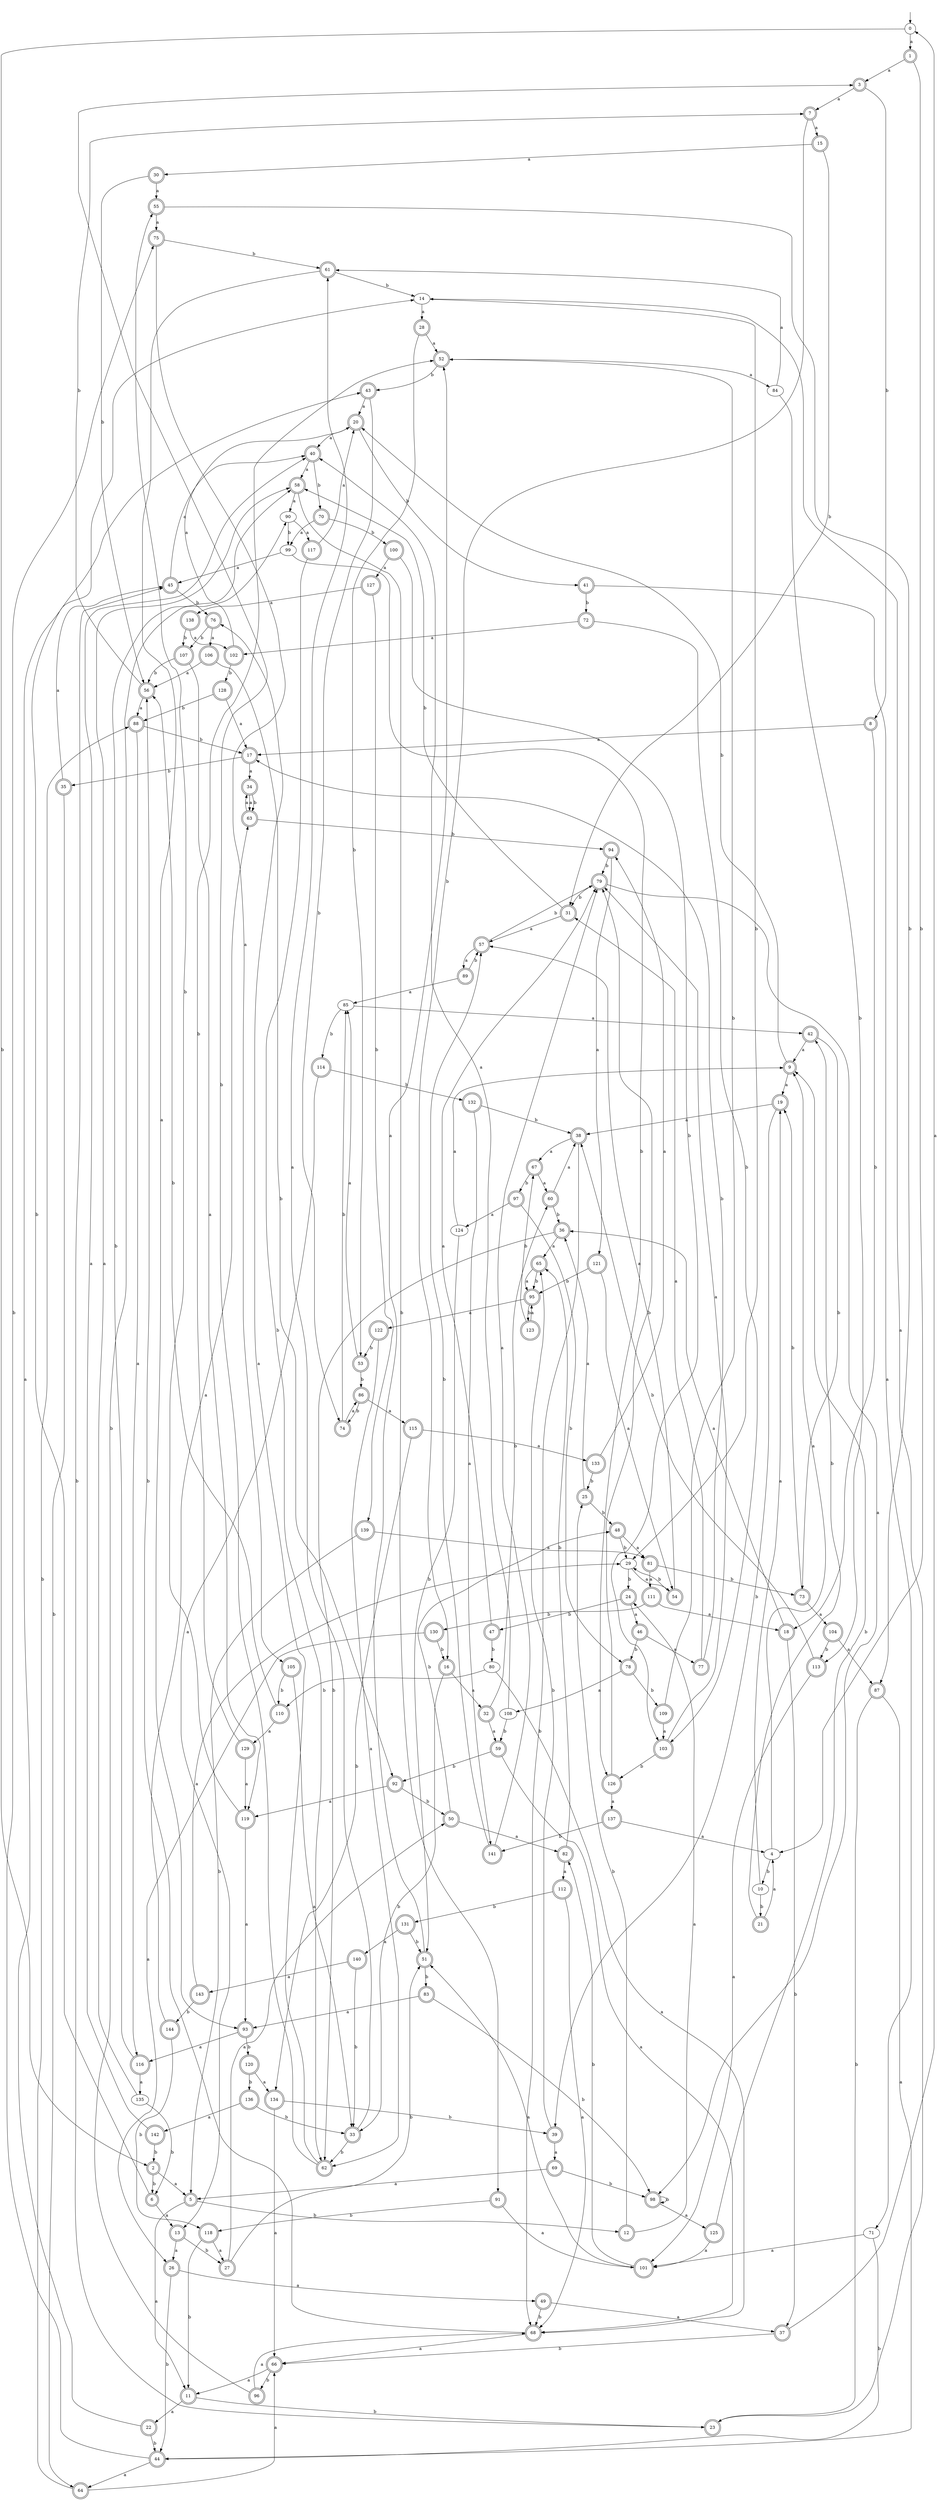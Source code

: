 digraph RandomDFA {
  __start0 [label="", shape=none];
  __start0 -> 0 [label=""];
  0 [shape=circle]
  0 -> 1 [label="a"]
  0 -> 2 [label="b"]
  1 [shape=doublecircle]
  1 -> 3 [label="a"]
  1 -> 4 [label="b"]
  2 [shape=doublecircle]
  2 -> 5 [label="a"]
  2 -> 6 [label="b"]
  3 [shape=doublecircle]
  3 -> 7 [label="a"]
  3 -> 8 [label="b"]
  4
  4 -> 9 [label="a"]
  4 -> 10 [label="b"]
  5 [shape=doublecircle]
  5 -> 11 [label="a"]
  5 -> 12 [label="b"]
  6 [shape=doublecircle]
  6 -> 13 [label="a"]
  6 -> 14 [label="b"]
  7 [shape=doublecircle]
  7 -> 15 [label="a"]
  7 -> 16 [label="b"]
  8 [shape=doublecircle]
  8 -> 17 [label="a"]
  8 -> 18 [label="b"]
  9 [shape=doublecircle]
  9 -> 19 [label="a"]
  9 -> 20 [label="b"]
  10
  10 -> 19 [label="a"]
  10 -> 21 [label="b"]
  11 [shape=doublecircle]
  11 -> 22 [label="a"]
  11 -> 23 [label="b"]
  12 [shape=doublecircle]
  12 -> 24 [label="a"]
  12 -> 25 [label="b"]
  13 [shape=doublecircle]
  13 -> 26 [label="a"]
  13 -> 27 [label="b"]
  14
  14 -> 28 [label="a"]
  14 -> 29 [label="b"]
  15 [shape=doublecircle]
  15 -> 30 [label="a"]
  15 -> 31 [label="b"]
  16 [shape=doublecircle]
  16 -> 32 [label="a"]
  16 -> 33 [label="b"]
  17 [shape=doublecircle]
  17 -> 34 [label="a"]
  17 -> 35 [label="b"]
  18 [shape=doublecircle]
  18 -> 36 [label="a"]
  18 -> 37 [label="b"]
  19 [shape=doublecircle]
  19 -> 38 [label="a"]
  19 -> 39 [label="b"]
  20 [shape=doublecircle]
  20 -> 40 [label="a"]
  20 -> 41 [label="b"]
  21 [shape=doublecircle]
  21 -> 4 [label="a"]
  21 -> 42 [label="b"]
  22 [shape=doublecircle]
  22 -> 43 [label="a"]
  22 -> 44 [label="b"]
  23 [shape=doublecircle]
  23 -> 14 [label="a"]
  23 -> 45 [label="b"]
  24 [shape=doublecircle]
  24 -> 46 [label="a"]
  24 -> 47 [label="b"]
  25 [shape=doublecircle]
  25 -> 36 [label="a"]
  25 -> 48 [label="b"]
  26 [shape=doublecircle]
  26 -> 49 [label="a"]
  26 -> 44 [label="b"]
  27 [shape=doublecircle]
  27 -> 50 [label="a"]
  27 -> 51 [label="b"]
  28 [shape=doublecircle]
  28 -> 52 [label="a"]
  28 -> 53 [label="b"]
  29
  29 -> 54 [label="a"]
  29 -> 24 [label="b"]
  30 [shape=doublecircle]
  30 -> 55 [label="a"]
  30 -> 56 [label="b"]
  31 [shape=doublecircle]
  31 -> 57 [label="a"]
  31 -> 58 [label="b"]
  32 [shape=doublecircle]
  32 -> 59 [label="a"]
  32 -> 60 [label="b"]
  33 [shape=doublecircle]
  33 -> 61 [label="a"]
  33 -> 62 [label="b"]
  34 [shape=doublecircle]
  34 -> 63 [label="a"]
  34 -> 63 [label="b"]
  35 [shape=doublecircle]
  35 -> 45 [label="a"]
  35 -> 64 [label="b"]
  36 [shape=doublecircle]
  36 -> 65 [label="a"]
  36 -> 62 [label="b"]
  37 [shape=doublecircle]
  37 -> 0 [label="a"]
  37 -> 66 [label="b"]
  38 [shape=doublecircle]
  38 -> 67 [label="a"]
  38 -> 68 [label="b"]
  39 [shape=doublecircle]
  39 -> 69 [label="a"]
  39 -> 65 [label="b"]
  40 [shape=doublecircle]
  40 -> 58 [label="a"]
  40 -> 70 [label="b"]
  41 [shape=doublecircle]
  41 -> 71 [label="a"]
  41 -> 72 [label="b"]
  42 [shape=doublecircle]
  42 -> 9 [label="a"]
  42 -> 73 [label="b"]
  43 [shape=doublecircle]
  43 -> 20 [label="a"]
  43 -> 74 [label="b"]
  44 [shape=doublecircle]
  44 -> 64 [label="a"]
  44 -> 75 [label="b"]
  45 [shape=doublecircle]
  45 -> 40 [label="a"]
  45 -> 76 [label="b"]
  46 [shape=doublecircle]
  46 -> 77 [label="a"]
  46 -> 78 [label="b"]
  47 [shape=doublecircle]
  47 -> 79 [label="a"]
  47 -> 80 [label="b"]
  48 [shape=doublecircle]
  48 -> 81 [label="a"]
  48 -> 29 [label="b"]
  49 [shape=doublecircle]
  49 -> 37 [label="a"]
  49 -> 68 [label="b"]
  50 [shape=doublecircle]
  50 -> 82 [label="a"]
  50 -> 48 [label="b"]
  51 [shape=doublecircle]
  51 -> 52 [label="a"]
  51 -> 83 [label="b"]
  52 [shape=doublecircle]
  52 -> 84 [label="a"]
  52 -> 43 [label="b"]
  53 [shape=doublecircle]
  53 -> 85 [label="a"]
  53 -> 86 [label="b"]
  54 [shape=doublecircle]
  54 -> 57 [label="a"]
  54 -> 29 [label="b"]
  55 [shape=doublecircle]
  55 -> 75 [label="a"]
  55 -> 87 [label="b"]
  56 [shape=doublecircle]
  56 -> 88 [label="a"]
  56 -> 7 [label="b"]
  57 [shape=doublecircle]
  57 -> 89 [label="a"]
  57 -> 79 [label="b"]
  58 [shape=doublecircle]
  58 -> 90 [label="a"]
  58 -> 91 [label="b"]
  59 [shape=doublecircle]
  59 -> 68 [label="a"]
  59 -> 92 [label="b"]
  60 [shape=doublecircle]
  60 -> 38 [label="a"]
  60 -> 36 [label="b"]
  61 [shape=doublecircle]
  61 -> 93 [label="a"]
  61 -> 14 [label="b"]
  62 [shape=doublecircle]
  62 -> 76 [label="a"]
  62 -> 3 [label="b"]
  63 [shape=doublecircle]
  63 -> 34 [label="a"]
  63 -> 94 [label="b"]
  64 [shape=doublecircle]
  64 -> 66 [label="a"]
  64 -> 88 [label="b"]
  65 [shape=doublecircle]
  65 -> 95 [label="a"]
  65 -> 95 [label="b"]
  66 [shape=doublecircle]
  66 -> 11 [label="a"]
  66 -> 96 [label="b"]
  67 [shape=doublecircle]
  67 -> 60 [label="a"]
  67 -> 97 [label="b"]
  68 [shape=doublecircle]
  68 -> 66 [label="a"]
  68 -> 56 [label="b"]
  69 [shape=doublecircle]
  69 -> 5 [label="a"]
  69 -> 98 [label="b"]
  70 [shape=doublecircle]
  70 -> 99 [label="a"]
  70 -> 100 [label="b"]
  71
  71 -> 101 [label="a"]
  71 -> 44 [label="b"]
  72 [shape=doublecircle]
  72 -> 102 [label="a"]
  72 -> 103 [label="b"]
  73 [shape=doublecircle]
  73 -> 104 [label="a"]
  73 -> 19 [label="b"]
  74 [shape=doublecircle]
  74 -> 86 [label="a"]
  74 -> 85 [label="b"]
  75 [shape=doublecircle]
  75 -> 105 [label="a"]
  75 -> 61 [label="b"]
  76 [shape=doublecircle]
  76 -> 106 [label="a"]
  76 -> 107 [label="b"]
  77 [shape=doublecircle]
  77 -> 31 [label="a"]
  77 -> 17 [label="b"]
  78 [shape=doublecircle]
  78 -> 108 [label="a"]
  78 -> 109 [label="b"]
  79 [shape=doublecircle]
  79 -> 98 [label="a"]
  79 -> 31 [label="b"]
  80
  80 -> 68 [label="a"]
  80 -> 110 [label="b"]
  81 [shape=doublecircle]
  81 -> 111 [label="a"]
  81 -> 73 [label="b"]
  82 [shape=doublecircle]
  82 -> 112 [label="a"]
  82 -> 65 [label="b"]
  83 [shape=doublecircle]
  83 -> 93 [label="a"]
  83 -> 98 [label="b"]
  84
  84 -> 61 [label="a"]
  84 -> 113 [label="b"]
  85
  85 -> 42 [label="a"]
  85 -> 114 [label="b"]
  86 [shape=doublecircle]
  86 -> 115 [label="a"]
  86 -> 74 [label="b"]
  87 [shape=doublecircle]
  87 -> 44 [label="a"]
  87 -> 23 [label="b"]
  88 [shape=doublecircle]
  88 -> 116 [label="a"]
  88 -> 17 [label="b"]
  89 [shape=doublecircle]
  89 -> 85 [label="a"]
  89 -> 57 [label="b"]
  90
  90 -> 117 [label="a"]
  90 -> 99 [label="b"]
  91 [shape=doublecircle]
  91 -> 101 [label="a"]
  91 -> 118 [label="b"]
  92 [shape=doublecircle]
  92 -> 119 [label="a"]
  92 -> 50 [label="b"]
  93 [shape=doublecircle]
  93 -> 116 [label="a"]
  93 -> 120 [label="b"]
  94 [shape=doublecircle]
  94 -> 121 [label="a"]
  94 -> 79 [label="b"]
  95 [shape=doublecircle]
  95 -> 122 [label="a"]
  95 -> 123 [label="b"]
  96 [shape=doublecircle]
  96 -> 68 [label="a"]
  96 -> 90 [label="b"]
  97 [shape=doublecircle]
  97 -> 124 [label="a"]
  97 -> 78 [label="b"]
  98 [shape=doublecircle]
  98 -> 125 [label="a"]
  98 -> 98 [label="b"]
  99
  99 -> 45 [label="a"]
  99 -> 126 [label="b"]
  100 [shape=doublecircle]
  100 -> 127 [label="a"]
  100 -> 103 [label="b"]
  101 [shape=doublecircle]
  101 -> 51 [label="a"]
  101 -> 82 [label="b"]
  102 [shape=doublecircle]
  102 -> 20 [label="a"]
  102 -> 128 [label="b"]
  103 [shape=doublecircle]
  103 -> 79 [label="a"]
  103 -> 126 [label="b"]
  104 [shape=doublecircle]
  104 -> 87 [label="a"]
  104 -> 113 [label="b"]
  105 [shape=doublecircle]
  105 -> 33 [label="a"]
  105 -> 110 [label="b"]
  106 [shape=doublecircle]
  106 -> 56 [label="a"]
  106 -> 92 [label="b"]
  107 [shape=doublecircle]
  107 -> 119 [label="a"]
  107 -> 56 [label="b"]
  108
  108 -> 40 [label="a"]
  108 -> 59 [label="b"]
  109 [shape=doublecircle]
  109 -> 103 [label="a"]
  109 -> 52 [label="b"]
  110 [shape=doublecircle]
  110 -> 129 [label="a"]
  110 -> 56 [label="b"]
  111 [shape=doublecircle]
  111 -> 18 [label="a"]
  111 -> 130 [label="b"]
  112 [shape=doublecircle]
  112 -> 68 [label="a"]
  112 -> 131 [label="b"]
  113 [shape=doublecircle]
  113 -> 101 [label="a"]
  113 -> 38 [label="b"]
  114 [shape=doublecircle]
  114 -> 13 [label="a"]
  114 -> 132 [label="b"]
  115 [shape=doublecircle]
  115 -> 133 [label="a"]
  115 -> 134 [label="b"]
  116 [shape=doublecircle]
  116 -> 135 [label="a"]
  116 -> 58 [label="b"]
  117 [shape=doublecircle]
  117 -> 20 [label="a"]
  117 -> 62 [label="b"]
  118 [shape=doublecircle]
  118 -> 27 [label="a"]
  118 -> 11 [label="b"]
  119 [shape=doublecircle]
  119 -> 93 [label="a"]
  119 -> 55 [label="b"]
  120 [shape=doublecircle]
  120 -> 134 [label="a"]
  120 -> 136 [label="b"]
  121 [shape=doublecircle]
  121 -> 54 [label="a"]
  121 -> 95 [label="b"]
  122 [shape=doublecircle]
  122 -> 62 [label="a"]
  122 -> 53 [label="b"]
  123 [shape=doublecircle]
  123 -> 95 [label="a"]
  123 -> 67 [label="b"]
  124
  124 -> 9 [label="a"]
  124 -> 51 [label="b"]
  125 [shape=doublecircle]
  125 -> 101 [label="a"]
  125 -> 9 [label="b"]
  126 [shape=doublecircle]
  126 -> 137 [label="a"]
  126 -> 79 [label="b"]
  127 [shape=doublecircle]
  127 -> 138 [label="a"]
  127 -> 139 [label="b"]
  128 [shape=doublecircle]
  128 -> 17 [label="a"]
  128 -> 88 [label="b"]
  129 [shape=doublecircle]
  129 -> 119 [label="a"]
  129 -> 52 [label="b"]
  130 [shape=doublecircle]
  130 -> 26 [label="a"]
  130 -> 16 [label="b"]
  131 [shape=doublecircle]
  131 -> 140 [label="a"]
  131 -> 51 [label="b"]
  132 [shape=doublecircle]
  132 -> 141 [label="a"]
  132 -> 38 [label="b"]
  133 [shape=doublecircle]
  133 -> 94 [label="a"]
  133 -> 25 [label="b"]
  134 [shape=doublecircle]
  134 -> 66 [label="a"]
  134 -> 39 [label="b"]
  135
  135 -> 58 [label="a"]
  135 -> 6 [label="b"]
  136 [shape=doublecircle]
  136 -> 142 [label="a"]
  136 -> 33 [label="b"]
  137 [shape=doublecircle]
  137 -> 4 [label="a"]
  137 -> 141 [label="b"]
  138 [shape=doublecircle]
  138 -> 102 [label="a"]
  138 -> 107 [label="b"]
  139 [shape=doublecircle]
  139 -> 81 [label="a"]
  139 -> 5 [label="b"]
  140 [shape=doublecircle]
  140 -> 143 [label="a"]
  140 -> 33 [label="b"]
  141 [shape=doublecircle]
  141 -> 79 [label="a"]
  141 -> 57 [label="b"]
  142 [shape=doublecircle]
  142 -> 40 [label="a"]
  142 -> 2 [label="b"]
  143 [shape=doublecircle]
  143 -> 29 [label="a"]
  143 -> 144 [label="b"]
  144 [shape=doublecircle]
  144 -> 63 [label="a"]
  144 -> 118 [label="b"]
}
